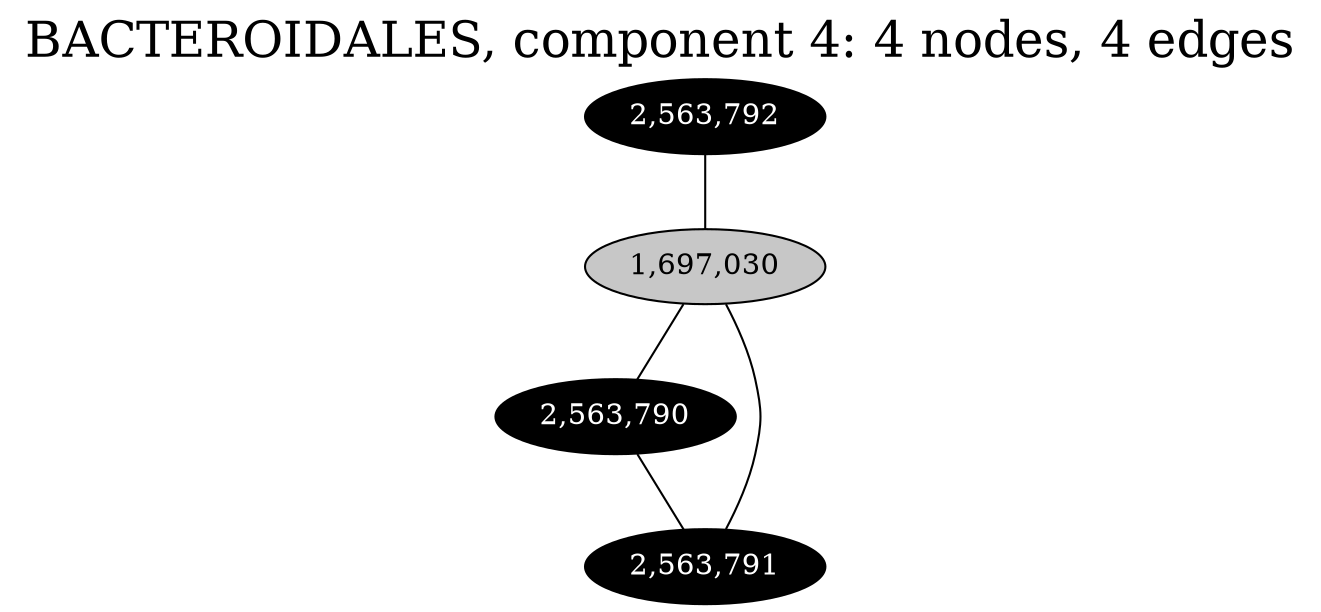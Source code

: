 graph BACTEROIDALES_cc4 {
	overlap="prism50";
	outputorder="edgesfirst";
	label="BACTEROIDALES, component 4: 4 nodes, 4 edges";
	labelloc="t";
	fontsize=24;
	"2,563,792" [style="filled", fillcolor="#000000", fontcolor="#ffffff"];
	"1,697,030" [style="filled", fillcolor="#c7c7c7", fontcolor="#000000"];
	"2,563,790" [style="filled", fillcolor="#000000", fontcolor="#ffffff"];
	"2,563,791" [style="filled", fillcolor="#000000", fontcolor="#ffffff"];
	"2,563,792" -- "1,697,030";
	"1,697,030" -- "2,563,790";
	"1,697,030" -- "2,563,791";
	"2,563,790" -- "2,563,791";
}
